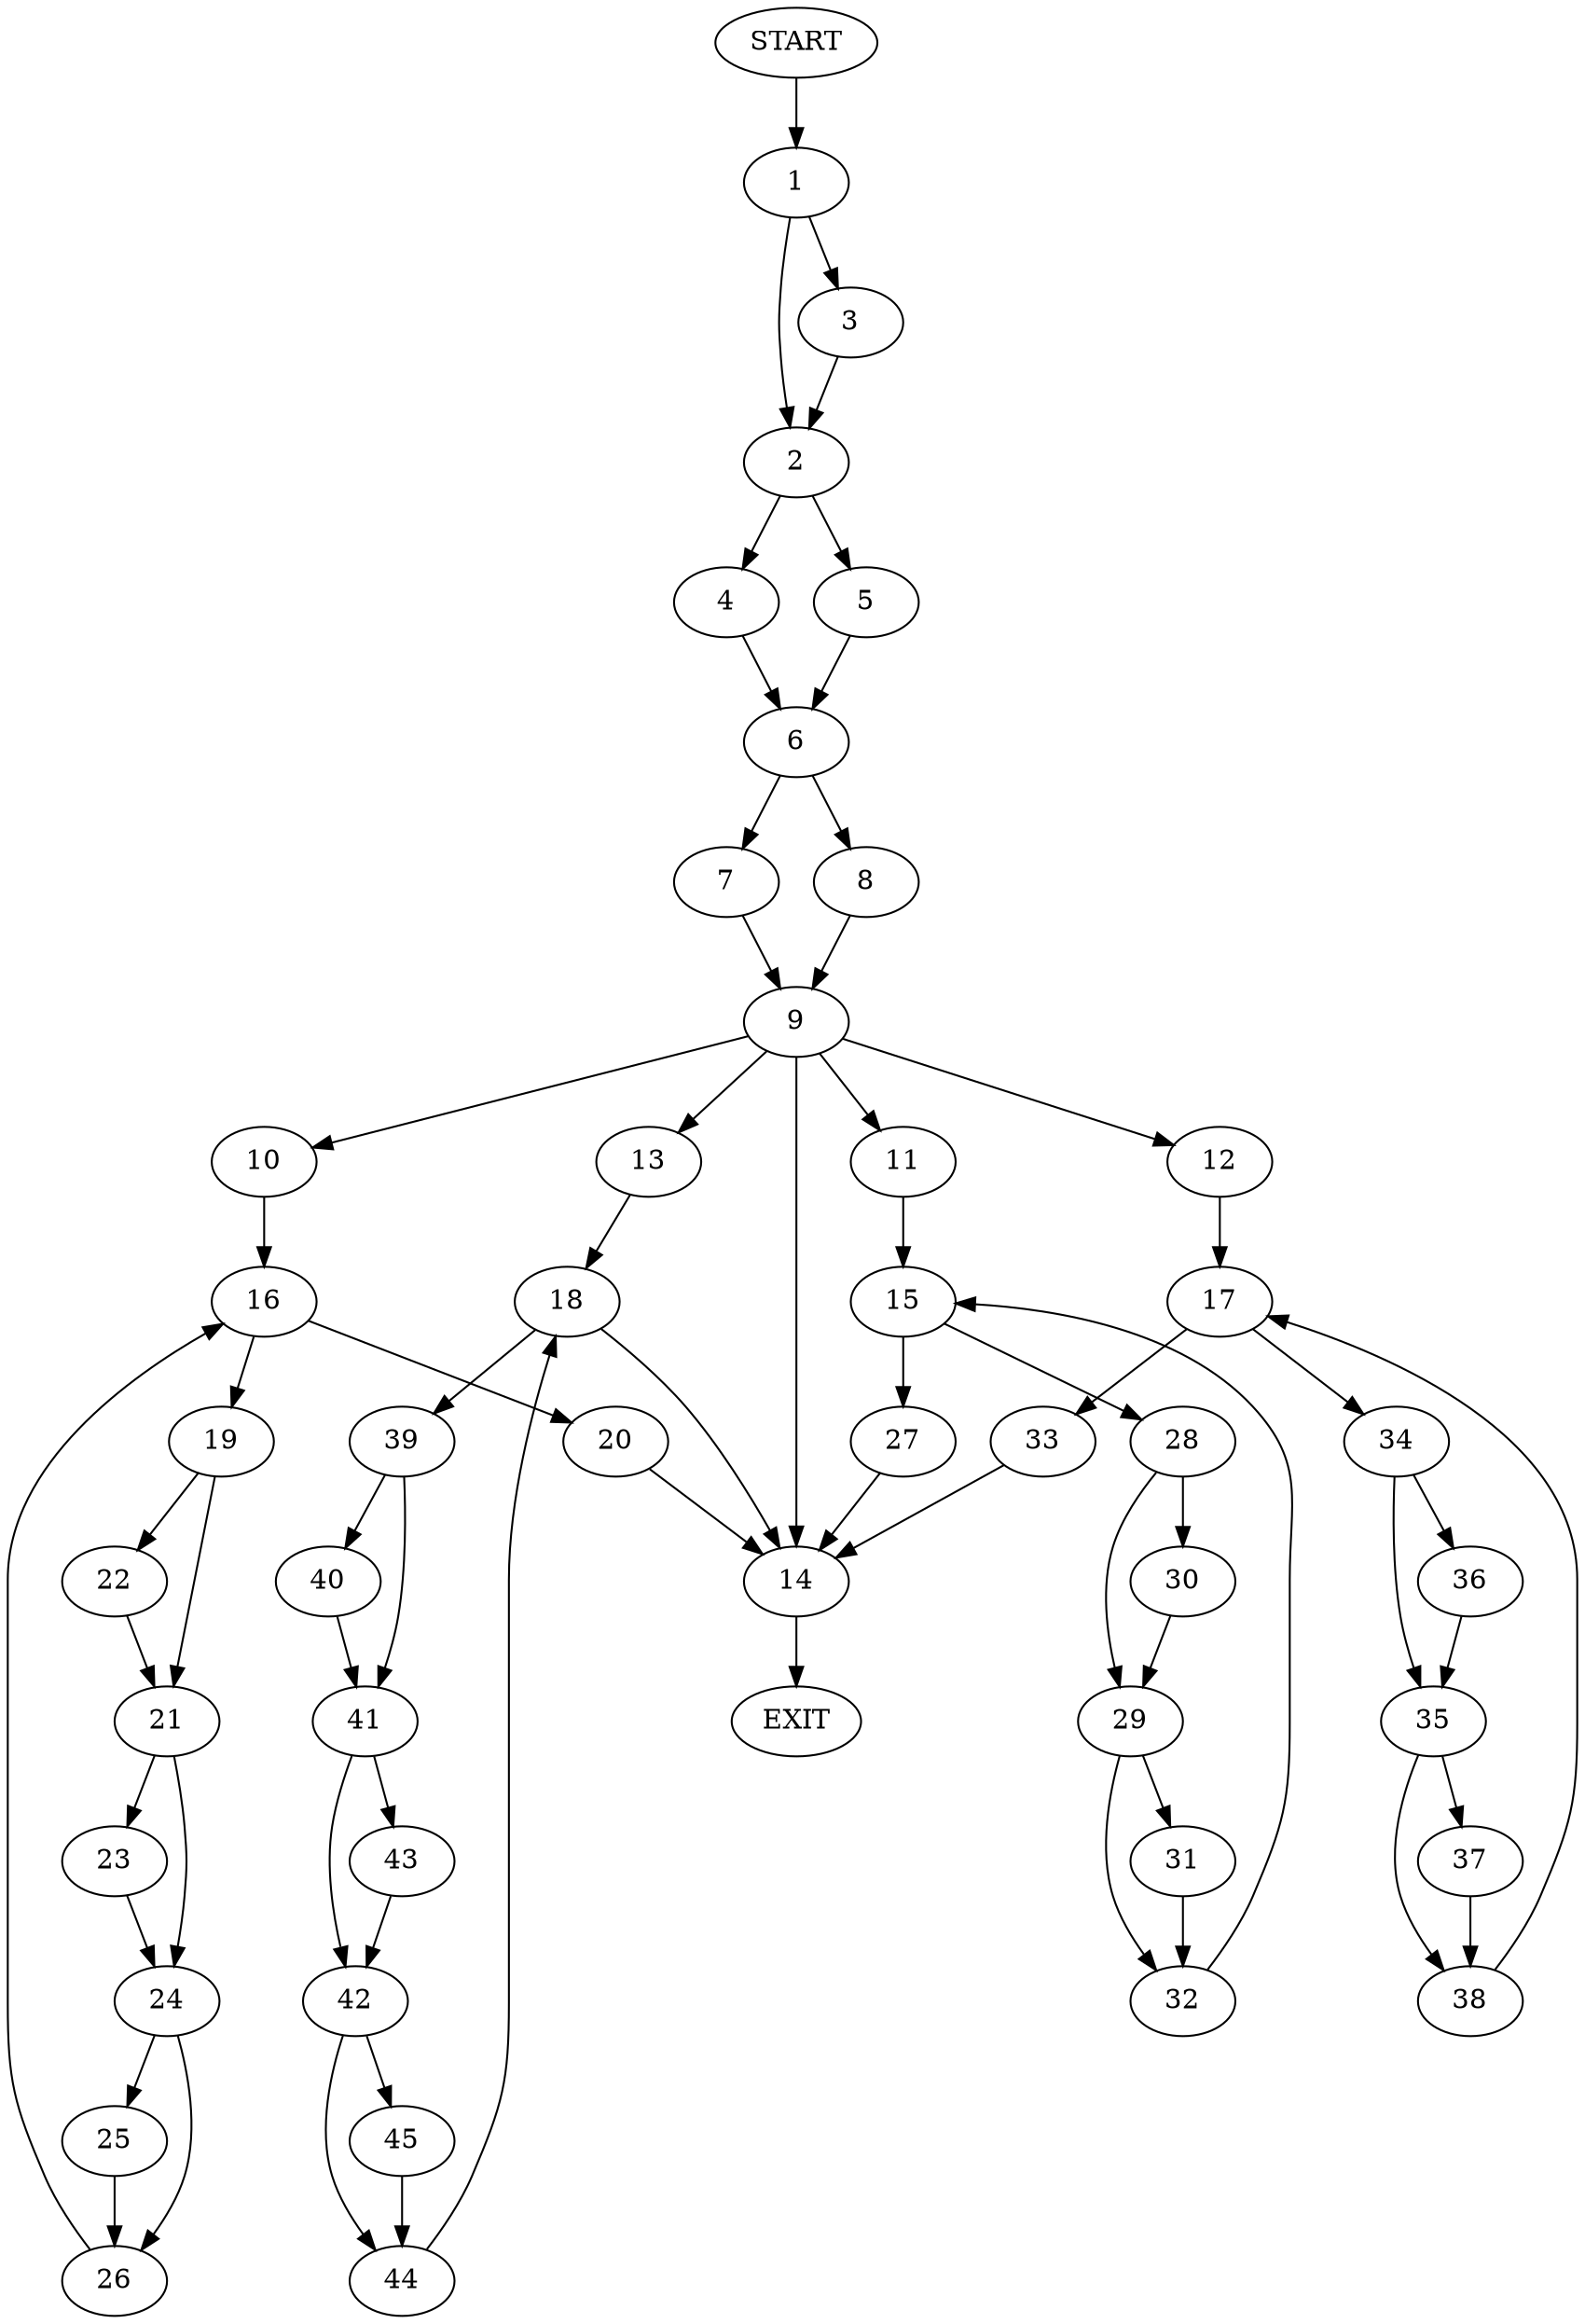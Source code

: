 digraph {
0 [label="START"]
46 [label="EXIT"]
0 -> 1
1 -> 2
1 -> 3
2 -> 4
2 -> 5
3 -> 2
5 -> 6
4 -> 6
6 -> 7
6 -> 8
7 -> 9
8 -> 9
9 -> 10
9 -> 11
9 -> 12
9 -> 13
9 -> 14
14 -> 46
11 -> 15
10 -> 16
12 -> 17
13 -> 18
16 -> 19
16 -> 20
19 -> 21
19 -> 22
20 -> 14
21 -> 23
21 -> 24
22 -> 21
23 -> 24
24 -> 25
24 -> 26
25 -> 26
26 -> 16
15 -> 27
15 -> 28
28 -> 29
28 -> 30
27 -> 14
29 -> 31
29 -> 32
30 -> 29
32 -> 15
31 -> 32
17 -> 33
17 -> 34
33 -> 14
34 -> 35
34 -> 36
35 -> 37
35 -> 38
36 -> 35
37 -> 38
38 -> 17
18 -> 39
18 -> 14
39 -> 40
39 -> 41
41 -> 42
41 -> 43
40 -> 41
43 -> 42
42 -> 44
42 -> 45
45 -> 44
44 -> 18
}
